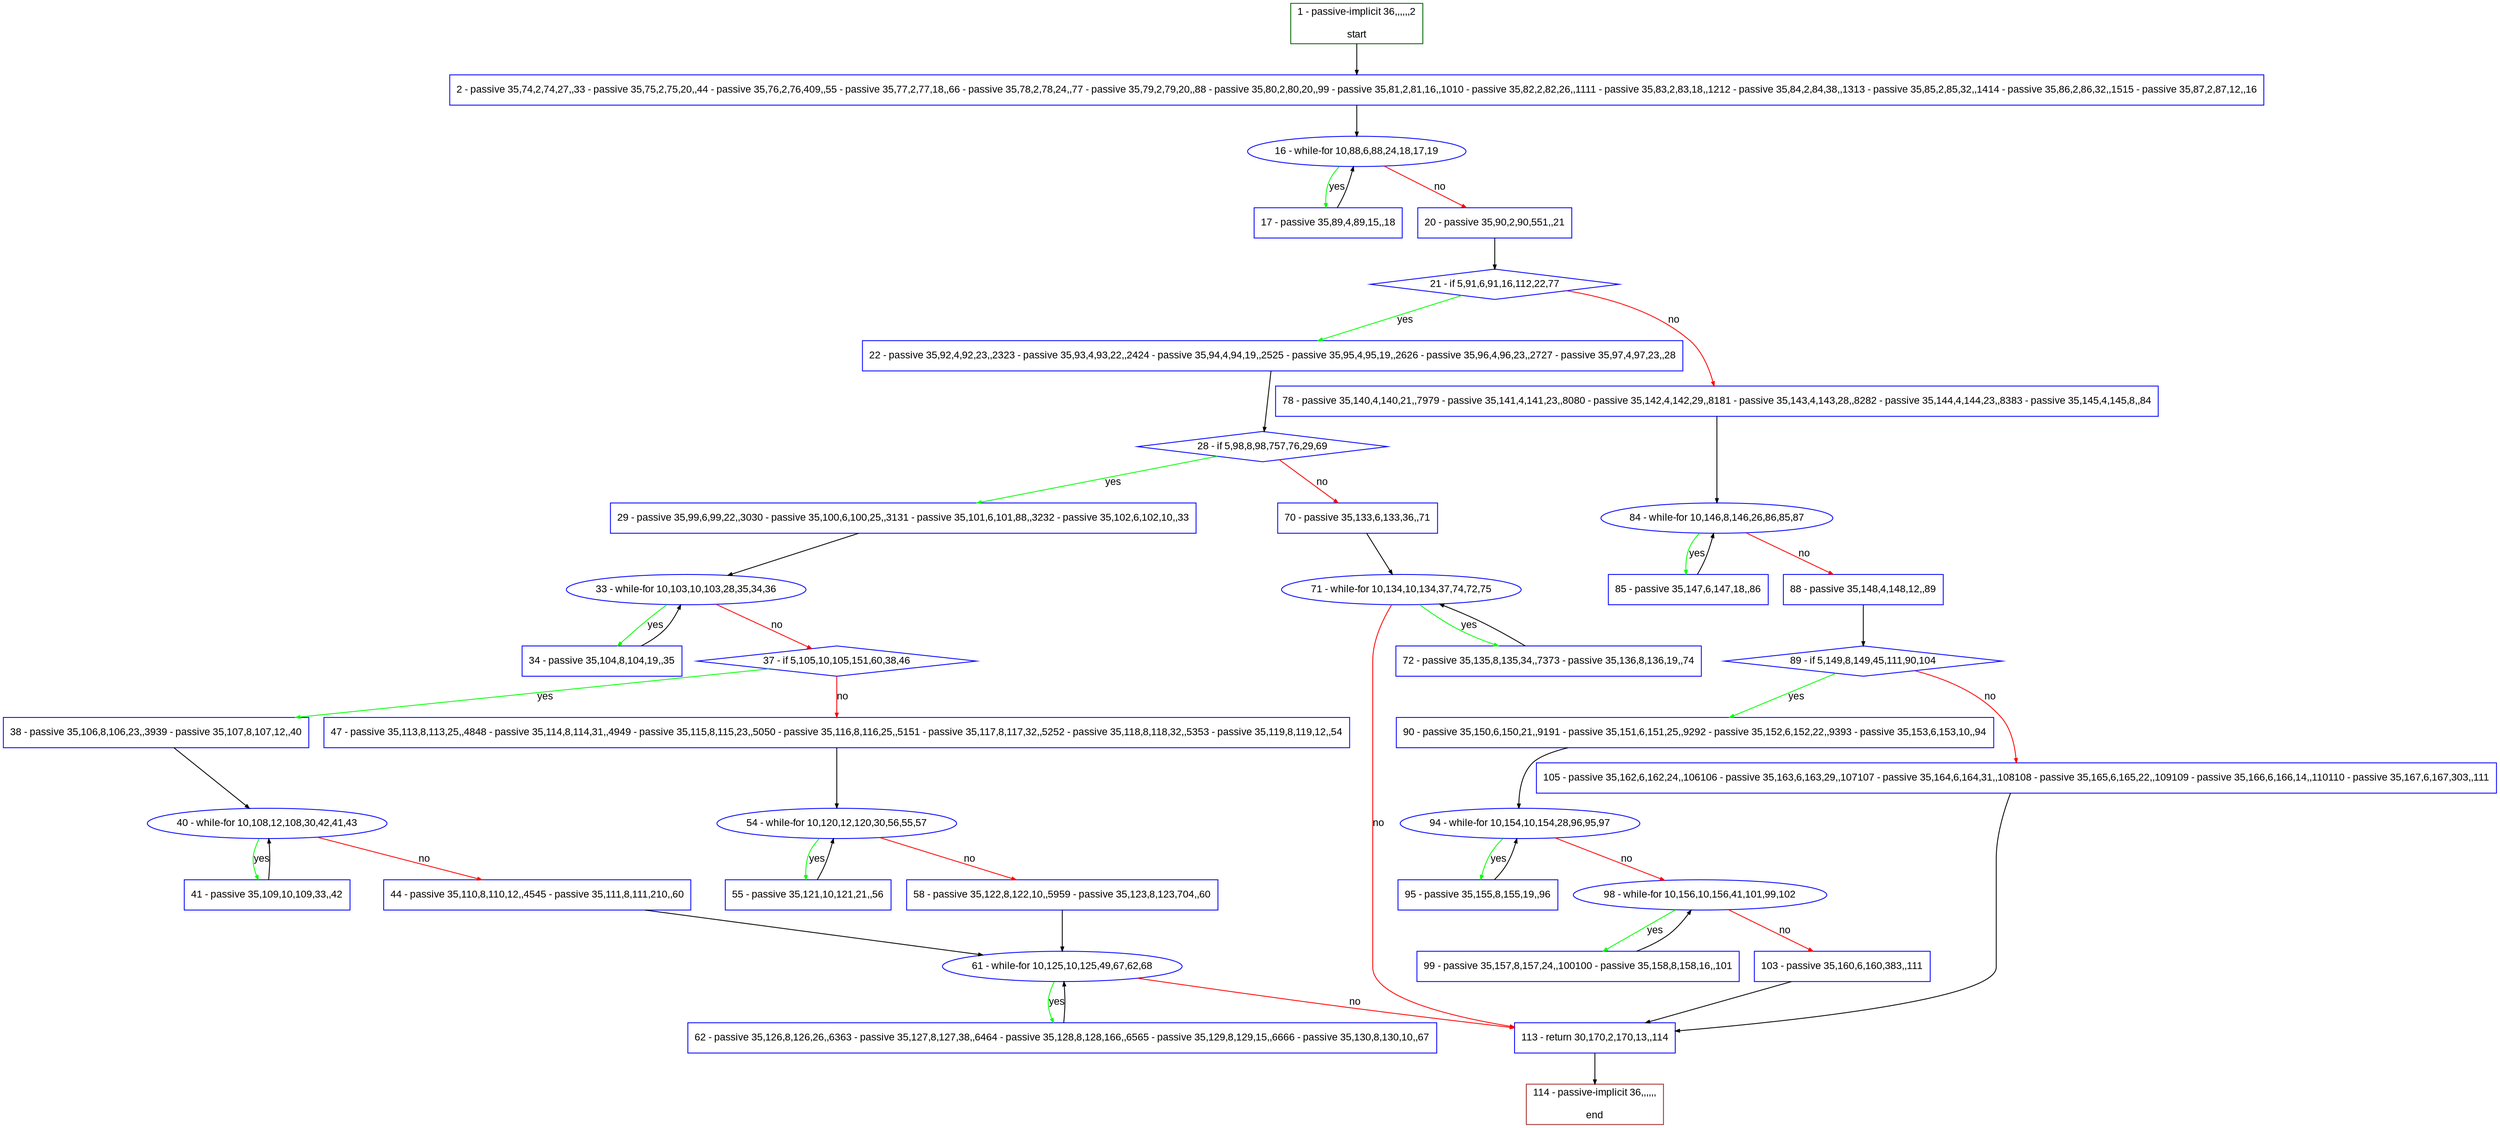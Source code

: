 digraph "" {
  graph [pack="true", label="", fontsize="12", packmode="clust", fontname="Arial", fillcolor="#FFFFCC", bgcolor="white", style="rounded,filled", compound="true"];
  node [node_initialized="no", label="", color="grey", fontsize="12", fillcolor="white", fontname="Arial", style="filled", shape="rectangle", compound="true", fixedsize="false"];
  edge [fontcolor="black", arrowhead="normal", arrowtail="none", arrowsize="0.5", ltail="", label="", color="black", fontsize="12", lhead="", fontname="Arial", dir="forward", compound="true"];
  __N1 [label="2 - passive 35,74,2,74,27,,33 - passive 35,75,2,75,20,,44 - passive 35,76,2,76,409,,55 - passive 35,77,2,77,18,,66 - passive 35,78,2,78,24,,77 - passive 35,79,2,79,20,,88 - passive 35,80,2,80,20,,99 - passive 35,81,2,81,16,,1010 - passive 35,82,2,82,26,,1111 - passive 35,83,2,83,18,,1212 - passive 35,84,2,84,38,,1313 - passive 35,85,2,85,32,,1414 - passive 35,86,2,86,32,,1515 - passive 35,87,2,87,12,,16", color="#0000ff", fillcolor="#ffffff", style="filled", shape="box"];
  __N2 [label="1 - passive-implicit 36,,,,,,2\n\nstart", color="#006400", fillcolor="#ffffff", style="filled", shape="box"];
  __N3 [label="16 - while-for 10,88,6,88,24,18,17,19", color="#0000ff", fillcolor="#ffffff", style="filled", shape="oval"];
  __N4 [label="17 - passive 35,89,4,89,15,,18", color="#0000ff", fillcolor="#ffffff", style="filled", shape="box"];
  __N5 [label="20 - passive 35,90,2,90,551,,21", color="#0000ff", fillcolor="#ffffff", style="filled", shape="box"];
  __N6 [label="21 - if 5,91,6,91,16,112,22,77", color="#0000ff", fillcolor="#ffffff", style="filled", shape="diamond"];
  __N7 [label="22 - passive 35,92,4,92,23,,2323 - passive 35,93,4,93,22,,2424 - passive 35,94,4,94,19,,2525 - passive 35,95,4,95,19,,2626 - passive 35,96,4,96,23,,2727 - passive 35,97,4,97,23,,28", color="#0000ff", fillcolor="#ffffff", style="filled", shape="box"];
  __N8 [label="78 - passive 35,140,4,140,21,,7979 - passive 35,141,4,141,23,,8080 - passive 35,142,4,142,29,,8181 - passive 35,143,4,143,28,,8282 - passive 35,144,4,144,23,,8383 - passive 35,145,4,145,8,,84", color="#0000ff", fillcolor="#ffffff", style="filled", shape="box"];
  __N9 [label="28 - if 5,98,8,98,757,76,29,69", color="#0000ff", fillcolor="#ffffff", style="filled", shape="diamond"];
  __N10 [label="29 - passive 35,99,6,99,22,,3030 - passive 35,100,6,100,25,,3131 - passive 35,101,6,101,88,,3232 - passive 35,102,6,102,10,,33", color="#0000ff", fillcolor="#ffffff", style="filled", shape="box"];
  __N11 [label="70 - passive 35,133,6,133,36,,71", color="#0000ff", fillcolor="#ffffff", style="filled", shape="box"];
  __N12 [label="33 - while-for 10,103,10,103,28,35,34,36", color="#0000ff", fillcolor="#ffffff", style="filled", shape="oval"];
  __N13 [label="34 - passive 35,104,8,104,19,,35", color="#0000ff", fillcolor="#ffffff", style="filled", shape="box"];
  __N14 [label="37 - if 5,105,10,105,151,60,38,46", color="#0000ff", fillcolor="#ffffff", style="filled", shape="diamond"];
  __N15 [label="38 - passive 35,106,8,106,23,,3939 - passive 35,107,8,107,12,,40", color="#0000ff", fillcolor="#ffffff", style="filled", shape="box"];
  __N16 [label="47 - passive 35,113,8,113,25,,4848 - passive 35,114,8,114,31,,4949 - passive 35,115,8,115,23,,5050 - passive 35,116,8,116,25,,5151 - passive 35,117,8,117,32,,5252 - passive 35,118,8,118,32,,5353 - passive 35,119,8,119,12,,54", color="#0000ff", fillcolor="#ffffff", style="filled", shape="box"];
  __N17 [label="40 - while-for 10,108,12,108,30,42,41,43", color="#0000ff", fillcolor="#ffffff", style="filled", shape="oval"];
  __N18 [label="41 - passive 35,109,10,109,33,,42", color="#0000ff", fillcolor="#ffffff", style="filled", shape="box"];
  __N19 [label="44 - passive 35,110,8,110,12,,4545 - passive 35,111,8,111,210,,60", color="#0000ff", fillcolor="#ffffff", style="filled", shape="box"];
  __N20 [label="61 - while-for 10,125,10,125,49,67,62,68", color="#0000ff", fillcolor="#ffffff", style="filled", shape="oval"];
  __N21 [label="54 - while-for 10,120,12,120,30,56,55,57", color="#0000ff", fillcolor="#ffffff", style="filled", shape="oval"];
  __N22 [label="55 - passive 35,121,10,121,21,,56", color="#0000ff", fillcolor="#ffffff", style="filled", shape="box"];
  __N23 [label="58 - passive 35,122,8,122,10,,5959 - passive 35,123,8,123,704,,60", color="#0000ff", fillcolor="#ffffff", style="filled", shape="box"];
  __N24 [label="62 - passive 35,126,8,126,26,,6363 - passive 35,127,8,127,38,,6464 - passive 35,128,8,128,166,,6565 - passive 35,129,8,129,15,,6666 - passive 35,130,8,130,10,,67", color="#0000ff", fillcolor="#ffffff", style="filled", shape="box"];
  __N25 [label="113 - return 30,170,2,170,13,,114", color="#0000ff", fillcolor="#ffffff", style="filled", shape="box"];
  __N26 [label="71 - while-for 10,134,10,134,37,74,72,75", color="#0000ff", fillcolor="#ffffff", style="filled", shape="oval"];
  __N27 [label="72 - passive 35,135,8,135,34,,7373 - passive 35,136,8,136,19,,74", color="#0000ff", fillcolor="#ffffff", style="filled", shape="box"];
  __N28 [label="84 - while-for 10,146,8,146,26,86,85,87", color="#0000ff", fillcolor="#ffffff", style="filled", shape="oval"];
  __N29 [label="85 - passive 35,147,6,147,18,,86", color="#0000ff", fillcolor="#ffffff", style="filled", shape="box"];
  __N30 [label="88 - passive 35,148,4,148,12,,89", color="#0000ff", fillcolor="#ffffff", style="filled", shape="box"];
  __N31 [label="89 - if 5,149,8,149,45,111,90,104", color="#0000ff", fillcolor="#ffffff", style="filled", shape="diamond"];
  __N32 [label="90 - passive 35,150,6,150,21,,9191 - passive 35,151,6,151,25,,9292 - passive 35,152,6,152,22,,9393 - passive 35,153,6,153,10,,94", color="#0000ff", fillcolor="#ffffff", style="filled", shape="box"];
  __N33 [label="105 - passive 35,162,6,162,24,,106106 - passive 35,163,6,163,29,,107107 - passive 35,164,6,164,31,,108108 - passive 35,165,6,165,22,,109109 - passive 35,166,6,166,14,,110110 - passive 35,167,6,167,303,,111", color="#0000ff", fillcolor="#ffffff", style="filled", shape="box"];
  __N34 [label="94 - while-for 10,154,10,154,28,96,95,97", color="#0000ff", fillcolor="#ffffff", style="filled", shape="oval"];
  __N35 [label="95 - passive 35,155,8,155,19,,96", color="#0000ff", fillcolor="#ffffff", style="filled", shape="box"];
  __N36 [label="98 - while-for 10,156,10,156,41,101,99,102", color="#0000ff", fillcolor="#ffffff", style="filled", shape="oval"];
  __N37 [label="99 - passive 35,157,8,157,24,,100100 - passive 35,158,8,158,16,,101", color="#0000ff", fillcolor="#ffffff", style="filled", shape="box"];
  __N38 [label="103 - passive 35,160,6,160,383,,111", color="#0000ff", fillcolor="#ffffff", style="filled", shape="box"];
  __N39 [label="114 - passive-implicit 36,,,,,,\n\nend", color="#a52a2a", fillcolor="#ffffff", style="filled", shape="box"];
  __N2 -> __N1 [arrowhead="normal", arrowtail="none", color="#000000", label="", dir="forward"];
  __N1 -> __N3 [arrowhead="normal", arrowtail="none", color="#000000", label="", dir="forward"];
  __N3 -> __N4 [arrowhead="normal", arrowtail="none", color="#00ff00", label="yes", dir="forward"];
  __N4 -> __N3 [arrowhead="normal", arrowtail="none", color="#000000", label="", dir="forward"];
  __N3 -> __N5 [arrowhead="normal", arrowtail="none", color="#ff0000", label="no", dir="forward"];
  __N5 -> __N6 [arrowhead="normal", arrowtail="none", color="#000000", label="", dir="forward"];
  __N6 -> __N7 [arrowhead="normal", arrowtail="none", color="#00ff00", label="yes", dir="forward"];
  __N6 -> __N8 [arrowhead="normal", arrowtail="none", color="#ff0000", label="no", dir="forward"];
  __N7 -> __N9 [arrowhead="normal", arrowtail="none", color="#000000", label="", dir="forward"];
  __N9 -> __N10 [arrowhead="normal", arrowtail="none", color="#00ff00", label="yes", dir="forward"];
  __N9 -> __N11 [arrowhead="normal", arrowtail="none", color="#ff0000", label="no", dir="forward"];
  __N10 -> __N12 [arrowhead="normal", arrowtail="none", color="#000000", label="", dir="forward"];
  __N12 -> __N13 [arrowhead="normal", arrowtail="none", color="#00ff00", label="yes", dir="forward"];
  __N13 -> __N12 [arrowhead="normal", arrowtail="none", color="#000000", label="", dir="forward"];
  __N12 -> __N14 [arrowhead="normal", arrowtail="none", color="#ff0000", label="no", dir="forward"];
  __N14 -> __N15 [arrowhead="normal", arrowtail="none", color="#00ff00", label="yes", dir="forward"];
  __N14 -> __N16 [arrowhead="normal", arrowtail="none", color="#ff0000", label="no", dir="forward"];
  __N15 -> __N17 [arrowhead="normal", arrowtail="none", color="#000000", label="", dir="forward"];
  __N17 -> __N18 [arrowhead="normal", arrowtail="none", color="#00ff00", label="yes", dir="forward"];
  __N18 -> __N17 [arrowhead="normal", arrowtail="none", color="#000000", label="", dir="forward"];
  __N17 -> __N19 [arrowhead="normal", arrowtail="none", color="#ff0000", label="no", dir="forward"];
  __N19 -> __N20 [arrowhead="normal", arrowtail="none", color="#000000", label="", dir="forward"];
  __N16 -> __N21 [arrowhead="normal", arrowtail="none", color="#000000", label="", dir="forward"];
  __N21 -> __N22 [arrowhead="normal", arrowtail="none", color="#00ff00", label="yes", dir="forward"];
  __N22 -> __N21 [arrowhead="normal", arrowtail="none", color="#000000", label="", dir="forward"];
  __N21 -> __N23 [arrowhead="normal", arrowtail="none", color="#ff0000", label="no", dir="forward"];
  __N23 -> __N20 [arrowhead="normal", arrowtail="none", color="#000000", label="", dir="forward"];
  __N20 -> __N24 [arrowhead="normal", arrowtail="none", color="#00ff00", label="yes", dir="forward"];
  __N24 -> __N20 [arrowhead="normal", arrowtail="none", color="#000000", label="", dir="forward"];
  __N20 -> __N25 [arrowhead="normal", arrowtail="none", color="#ff0000", label="no", dir="forward"];
  __N11 -> __N26 [arrowhead="normal", arrowtail="none", color="#000000", label="", dir="forward"];
  __N26 -> __N27 [arrowhead="normal", arrowtail="none", color="#00ff00", label="yes", dir="forward"];
  __N27 -> __N26 [arrowhead="normal", arrowtail="none", color="#000000", label="", dir="forward"];
  __N26 -> __N25 [arrowhead="normal", arrowtail="none", color="#ff0000", label="no", dir="forward"];
  __N8 -> __N28 [arrowhead="normal", arrowtail="none", color="#000000", label="", dir="forward"];
  __N28 -> __N29 [arrowhead="normal", arrowtail="none", color="#00ff00", label="yes", dir="forward"];
  __N29 -> __N28 [arrowhead="normal", arrowtail="none", color="#000000", label="", dir="forward"];
  __N28 -> __N30 [arrowhead="normal", arrowtail="none", color="#ff0000", label="no", dir="forward"];
  __N30 -> __N31 [arrowhead="normal", arrowtail="none", color="#000000", label="", dir="forward"];
  __N31 -> __N32 [arrowhead="normal", arrowtail="none", color="#00ff00", label="yes", dir="forward"];
  __N31 -> __N33 [arrowhead="normal", arrowtail="none", color="#ff0000", label="no", dir="forward"];
  __N32 -> __N34 [arrowhead="normal", arrowtail="none", color="#000000", label="", dir="forward"];
  __N34 -> __N35 [arrowhead="normal", arrowtail="none", color="#00ff00", label="yes", dir="forward"];
  __N35 -> __N34 [arrowhead="normal", arrowtail="none", color="#000000", label="", dir="forward"];
  __N34 -> __N36 [arrowhead="normal", arrowtail="none", color="#ff0000", label="no", dir="forward"];
  __N36 -> __N37 [arrowhead="normal", arrowtail="none", color="#00ff00", label="yes", dir="forward"];
  __N37 -> __N36 [arrowhead="normal", arrowtail="none", color="#000000", label="", dir="forward"];
  __N36 -> __N38 [arrowhead="normal", arrowtail="none", color="#ff0000", label="no", dir="forward"];
  __N38 -> __N25 [arrowhead="normal", arrowtail="none", color="#000000", label="", dir="forward"];
  __N33 -> __N25 [arrowhead="normal", arrowtail="none", color="#000000", label="", dir="forward"];
  __N25 -> __N39 [arrowhead="normal", arrowtail="none", color="#000000", label="", dir="forward"];
}
